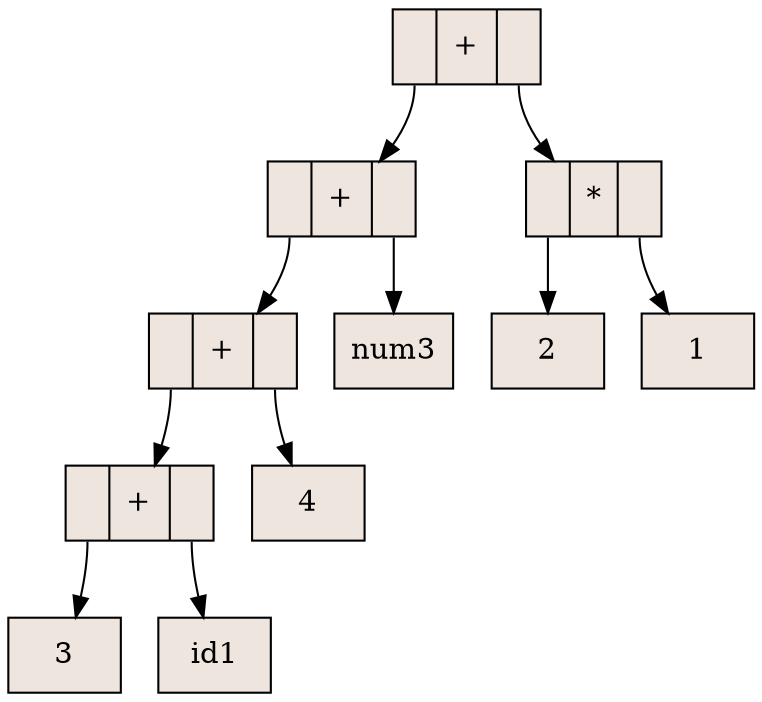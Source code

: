 digraph grafica{
rankdir=TB;
node [shape = record, style=filled, fillcolor=seashell2];
nodo11 [ label ="<C0>|+|<C1>"];
nodo7 [ label ="<C0>|+|<C1>"];
nodo5 [ label ="<C0>|+|<C1>"];
nodo3 [ label ="<C0>|+|<C1>"];
nodo1 [ label ="3"];
nodo3:C0->nodo1
nodo2 [ label ="id1"];
nodo3:C1->nodo2
nodo5:C0->nodo3
nodo4 [ label ="4"];
nodo5:C1->nodo4
nodo7:C0->nodo5
nodo6 [ label ="num3"];
nodo7:C1->nodo6
nodo11:C0->nodo7
nodo10 [ label ="<C0>|*|<C1>"];
nodo8 [ label ="2"];
nodo10:C0->nodo8
nodo9 [ label ="1"];
nodo10:C1->nodo9
nodo11:C1->nodo10
}
